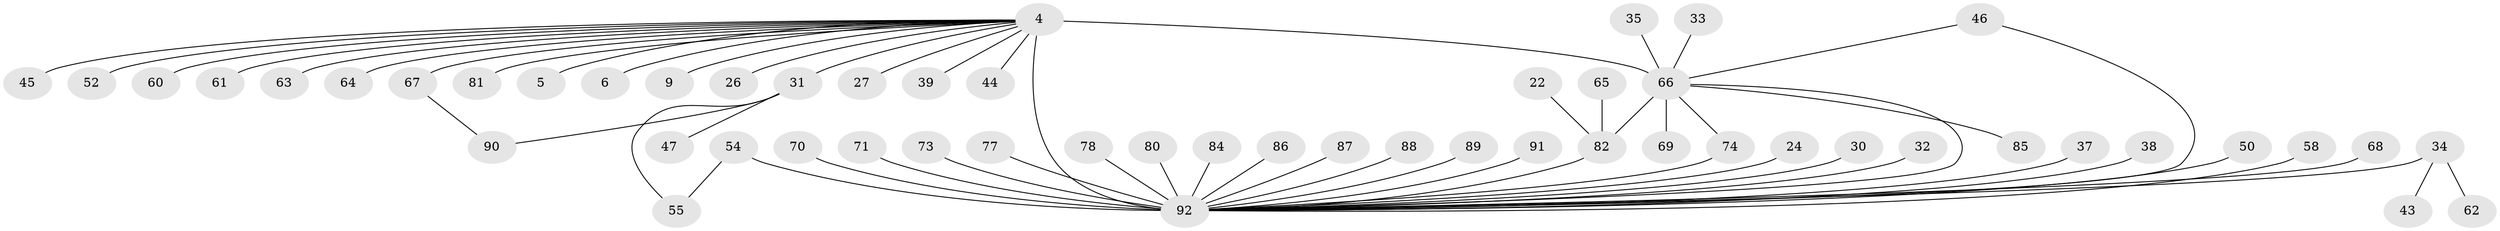 // original degree distribution, {13: 0.021739130434782608, 20: 0.010869565217391304, 4: 0.043478260869565216, 19: 0.010869565217391304, 1: 0.5108695652173914, 2: 0.20652173913043478, 5: 0.03260869565217391, 8: 0.010869565217391304, 9: 0.010869565217391304, 6: 0.05434782608695652, 3: 0.08695652173913043}
// Generated by graph-tools (version 1.1) at 2025/51/03/04/25 21:51:36]
// undirected, 55 vertices, 60 edges
graph export_dot {
graph [start="1"]
  node [color=gray90,style=filled];
  4 [super="+2"];
  5;
  6;
  9;
  22;
  24;
  26;
  27 [super="+23"];
  30;
  31;
  32;
  33;
  34 [super="+19"];
  35;
  37;
  38;
  39;
  43;
  44;
  45 [super="+12"];
  46 [super="+36"];
  47;
  50;
  52;
  54;
  55;
  58;
  60;
  61;
  62;
  63 [super="+49"];
  64;
  65;
  66 [super="+42+51"];
  67;
  68;
  69;
  70;
  71;
  73 [super="+59"];
  74;
  77;
  78 [super="+57"];
  80;
  81;
  82 [super="+16"];
  84;
  85;
  86;
  87;
  88;
  89;
  90;
  91;
  92 [super="+18+48+75+83"];
  4 -- 5;
  4 -- 9;
  4 -- 31 [weight=2];
  4 -- 44 [weight=2];
  4 -- 61;
  4 -- 64;
  4 -- 67;
  4 -- 81;
  4 -- 6;
  4 -- 26;
  4 -- 39;
  4 -- 52;
  4 -- 60;
  4 -- 92 [weight=16];
  4 -- 45;
  4 -- 66 [weight=3];
  4 -- 27;
  4 -- 63;
  22 -- 82;
  24 -- 92;
  30 -- 92;
  31 -- 47;
  31 -- 55;
  31 -- 90;
  32 -- 92;
  33 -- 66;
  34 -- 62;
  34 -- 43;
  34 -- 92 [weight=4];
  35 -- 66;
  37 -- 92;
  38 -- 92;
  46 -- 66;
  46 -- 92;
  50 -- 92;
  54 -- 55;
  54 -- 92 [weight=2];
  58 -- 92;
  65 -- 82;
  66 -- 69;
  66 -- 82 [weight=4];
  66 -- 74;
  66 -- 85;
  66 -- 92 [weight=2];
  67 -- 90;
  68 -- 92;
  70 -- 92;
  71 -- 92;
  73 -- 92;
  74 -- 92;
  77 -- 92;
  78 -- 92;
  80 -- 92;
  82 -- 92 [weight=2];
  84 -- 92;
  86 -- 92;
  87 -- 92;
  88 -- 92;
  89 -- 92;
  91 -- 92;
}
